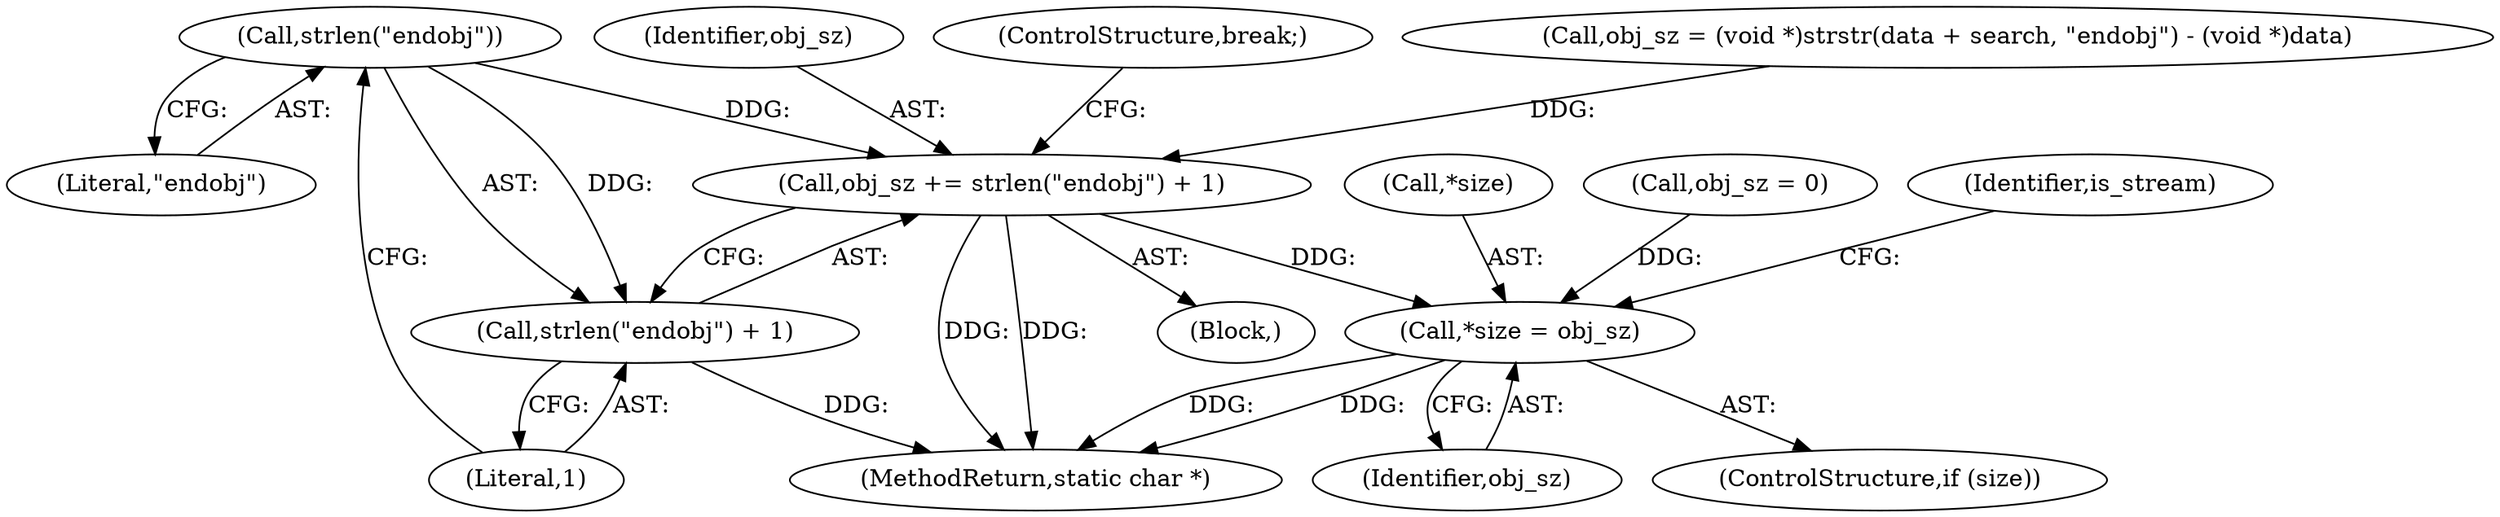 digraph "0_pdfresurrect_0c4120fffa3dffe97b95c486a120eded82afe8a6_3@API" {
"1000301" [label="(Call,strlen(\"endobj\"))"];
"1000298" [label="(Call,obj_sz += strlen(\"endobj\") + 1)"];
"1000321" [label="(Call,*size = obj_sz)"];
"1000300" [label="(Call,strlen(\"endobj\") + 1)"];
"1000319" [label="(ControlStructure,if (size))"];
"1000302" [label="(Literal,\"endobj\")"];
"1000299" [label="(Identifier,obj_sz)"];
"1000324" [label="(Identifier,obj_sz)"];
"1000303" [label="(Literal,1)"];
"1000304" [label="(ControlStructure,break;)"];
"1000301" [label="(Call,strlen(\"endobj\"))"];
"1000298" [label="(Call,obj_sz += strlen(\"endobj\") + 1)"];
"1000333" [label="(MethodReturn,static char *)"];
"1000285" [label="(Call,obj_sz = (void *)strstr(data + search, \"endobj\") - (void *)data)"];
"1000322" [label="(Call,*size)"];
"1000189" [label="(Call,obj_sz = 0)"];
"1000326" [label="(Identifier,is_stream)"];
"1000321" [label="(Call,*size = obj_sz)"];
"1000275" [label="(Block,)"];
"1000300" [label="(Call,strlen(\"endobj\") + 1)"];
"1000301" -> "1000300"  [label="AST: "];
"1000301" -> "1000302"  [label="CFG: "];
"1000302" -> "1000301"  [label="AST: "];
"1000303" -> "1000301"  [label="CFG: "];
"1000301" -> "1000298"  [label="DDG: "];
"1000301" -> "1000300"  [label="DDG: "];
"1000298" -> "1000275"  [label="AST: "];
"1000298" -> "1000300"  [label="CFG: "];
"1000299" -> "1000298"  [label="AST: "];
"1000300" -> "1000298"  [label="AST: "];
"1000304" -> "1000298"  [label="CFG: "];
"1000298" -> "1000333"  [label="DDG: "];
"1000298" -> "1000333"  [label="DDG: "];
"1000285" -> "1000298"  [label="DDG: "];
"1000298" -> "1000321"  [label="DDG: "];
"1000321" -> "1000319"  [label="AST: "];
"1000321" -> "1000324"  [label="CFG: "];
"1000322" -> "1000321"  [label="AST: "];
"1000324" -> "1000321"  [label="AST: "];
"1000326" -> "1000321"  [label="CFG: "];
"1000321" -> "1000333"  [label="DDG: "];
"1000321" -> "1000333"  [label="DDG: "];
"1000189" -> "1000321"  [label="DDG: "];
"1000300" -> "1000303"  [label="CFG: "];
"1000303" -> "1000300"  [label="AST: "];
"1000300" -> "1000333"  [label="DDG: "];
}

